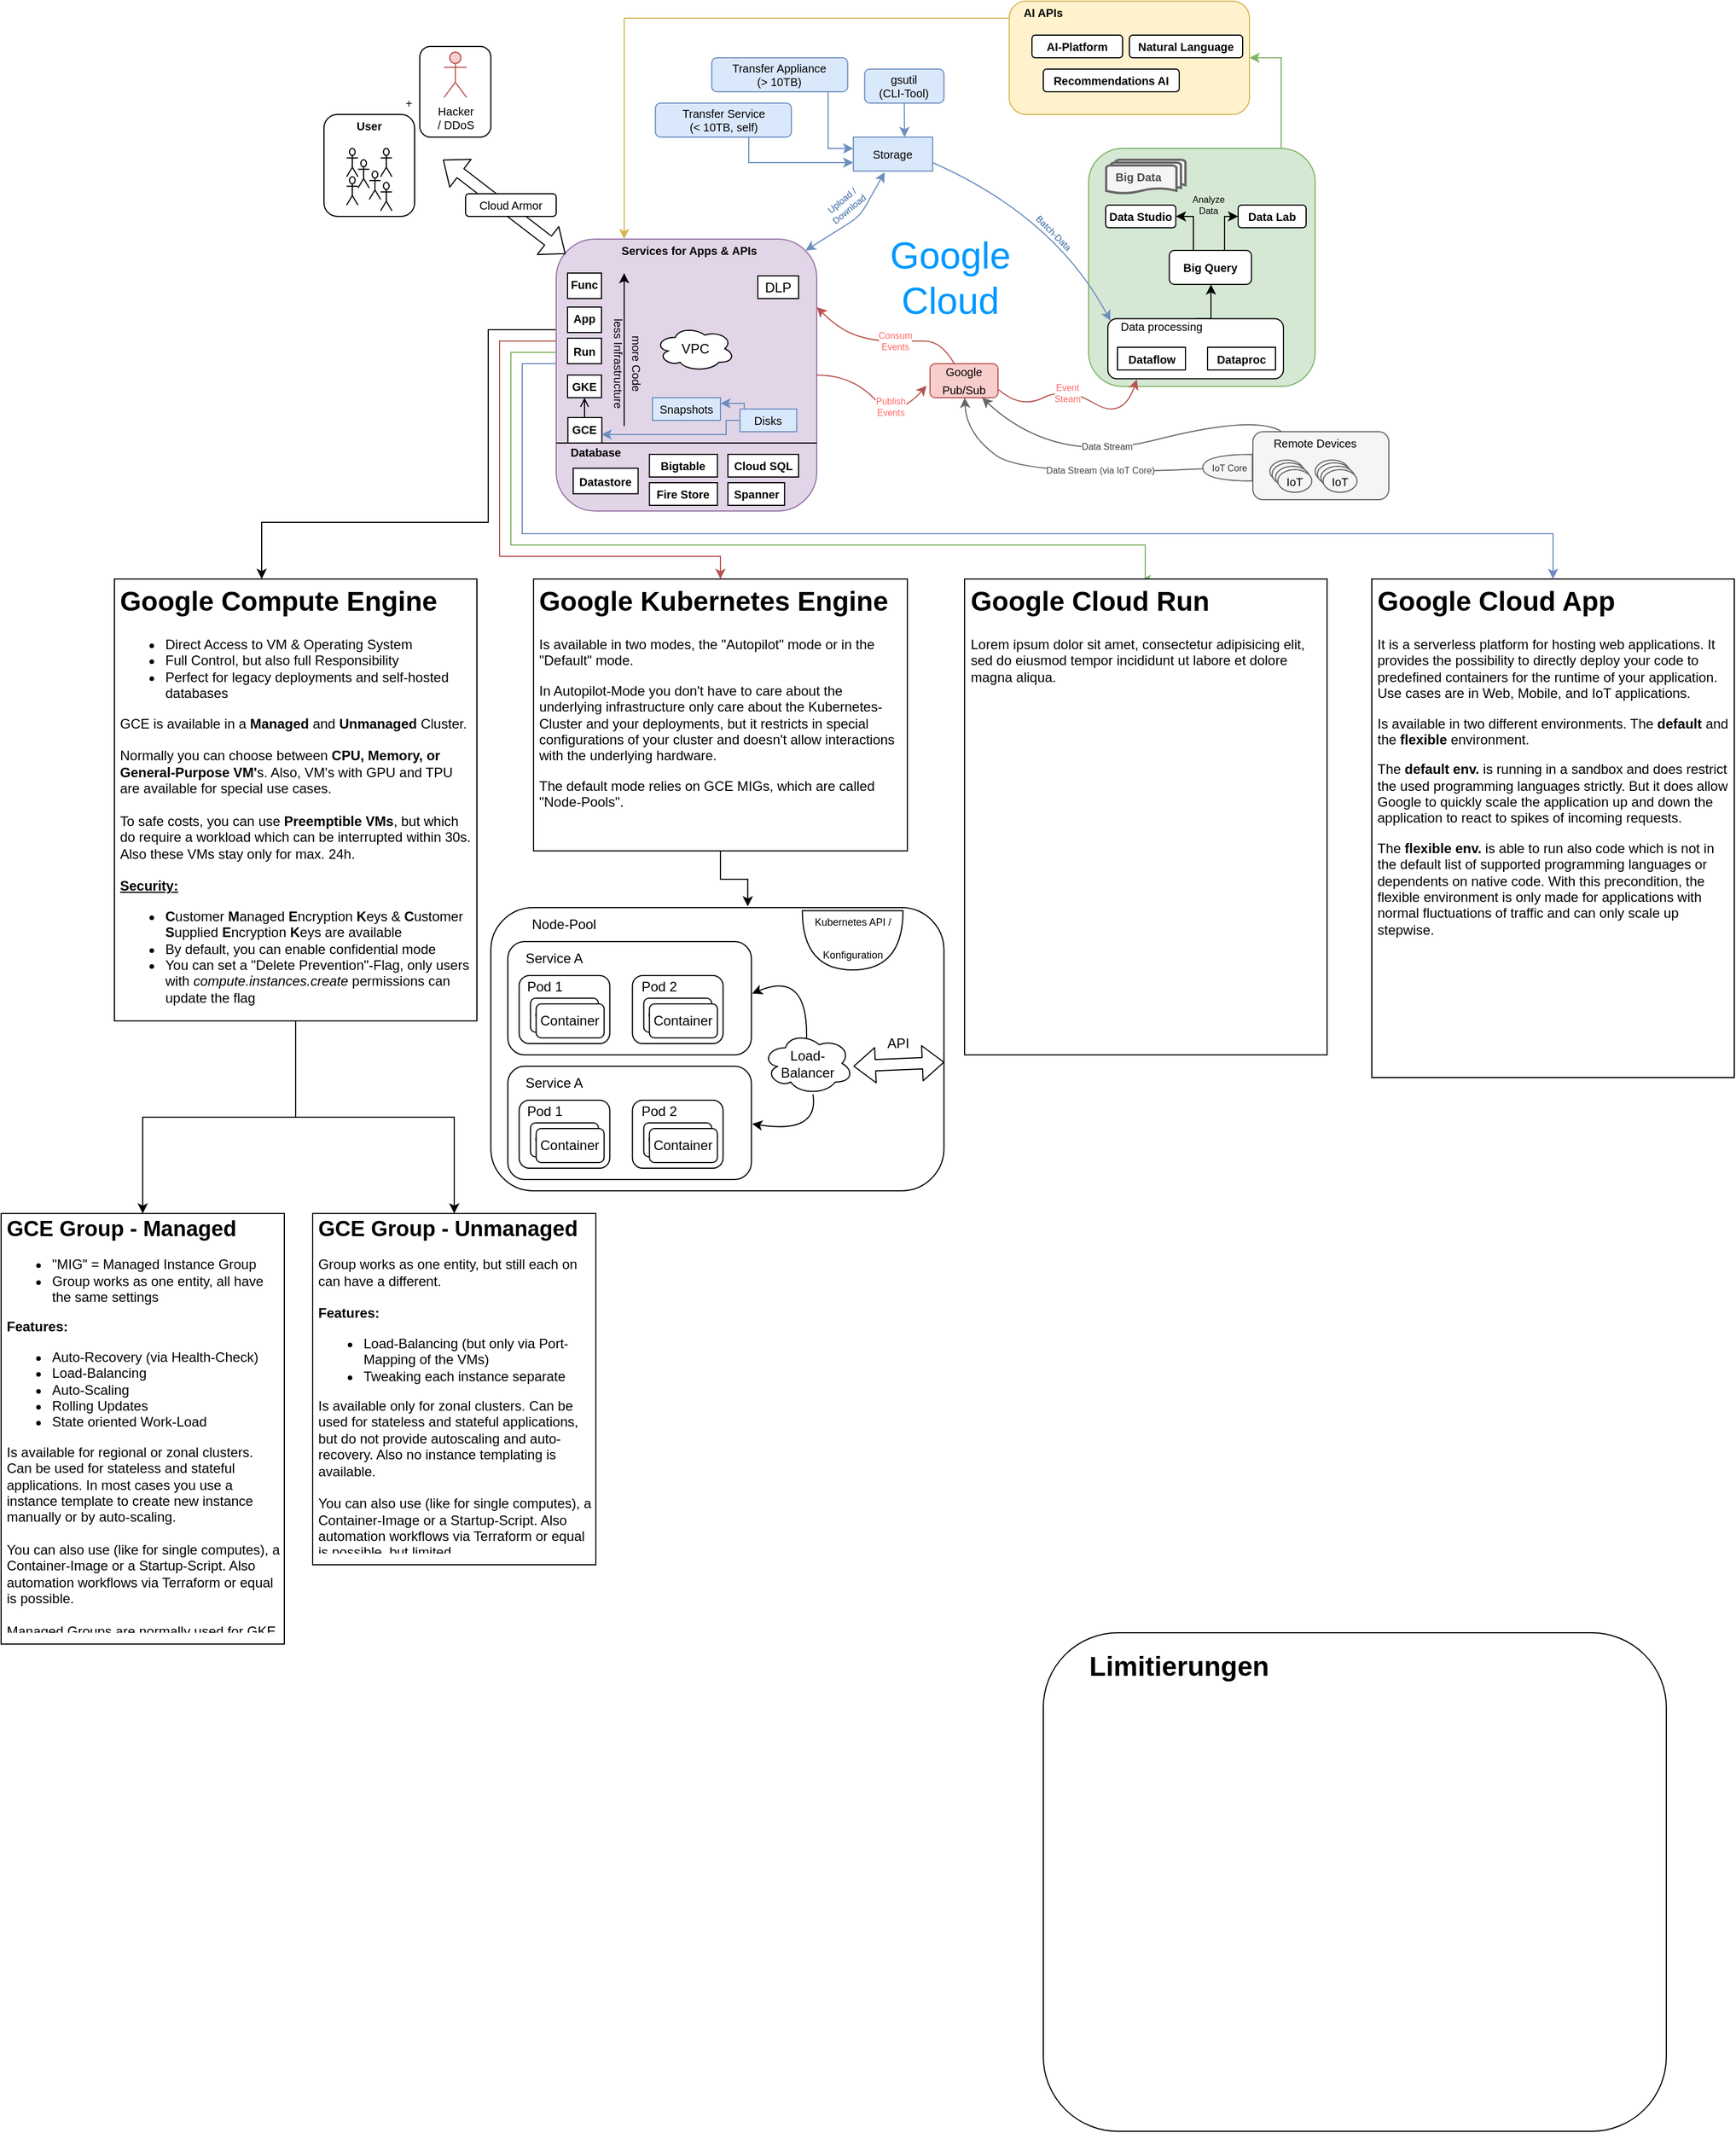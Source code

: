 <mxfile version="14.6.11" type="github">
  <diagram id="kgpKYQtTHZ0yAKxKKP6v" name="Page-1">
    <mxGraphModel dx="2829" dy="1794" grid="1" gridSize="10" guides="1" tooltips="1" connect="1" arrows="1" fold="1" page="1" pageScale="1" pageWidth="1390" pageHeight="980" math="0" shadow="0">
      <root>
        <mxCell id="0" />
        <mxCell id="1" parent="0" />
        <mxCell id="5EttTMxwSdxb7IPhr4SC-211" value="" style="rounded=1;whiteSpace=wrap;html=1;labelBackgroundColor=none;fontSize=10;fontColor=#000000;" parent="1" vertex="1">
          <mxGeometry x="-105" y="-90" width="80" height="90" as="geometry" />
        </mxCell>
        <mxCell id="5EttTMxwSdxb7IPhr4SC-204" value="" style="rounded=1;whiteSpace=wrap;html=1;labelBackgroundColor=none;fontSize=10;fontColor=#000000;" parent="1" vertex="1">
          <mxGeometry x="-20.4" y="-150" width="62.7" height="80" as="geometry" />
        </mxCell>
        <mxCell id="5EttTMxwSdxb7IPhr4SC-153" value="" style="rounded=1;whiteSpace=wrap;html=1;fontSize=10;fontColor=#333333;fillColor=#f5f5f5;strokeColor=#666666;" parent="1" vertex="1">
          <mxGeometry x="715" y="190" width="120" height="60" as="geometry" />
        </mxCell>
        <mxCell id="5EttTMxwSdxb7IPhr4SC-199" style="edgeStyle=elbowEdgeStyle;rounded=0;orthogonalLoop=1;jettySize=auto;html=1;exitX=0.5;exitY=0;exitDx=0;exitDy=0;entryX=1;entryY=0.5;entryDx=0;entryDy=0;fontSize=10;fontColor=#000000;endArrow=classic;endFill=1;strokeWidth=1;fillColor=#d5e8d4;strokeColor=#82b366;" parent="1" source="5EttTMxwSdxb7IPhr4SC-141" target="5EttTMxwSdxb7IPhr4SC-196" edge="1">
          <mxGeometry relative="1" as="geometry">
            <Array as="points">
              <mxPoint x="740" y="-100" />
            </Array>
          </mxGeometry>
        </mxCell>
        <mxCell id="5EttTMxwSdxb7IPhr4SC-141" value="" style="rounded=1;whiteSpace=wrap;html=1;fontSize=10;fillColor=#d5e8d4;strokeColor=#82b366;" parent="1" vertex="1">
          <mxGeometry x="570" y="-60" width="200" height="210" as="geometry" />
        </mxCell>
        <mxCell id="5EttTMxwSdxb7IPhr4SC-143" style="edgeStyle=elbowEdgeStyle;rounded=0;orthogonalLoop=1;jettySize=auto;html=1;exitX=0.5;exitY=0;exitDx=0;exitDy=0;fontSize=10;fontColor=#4D4D4D;endArrow=classic;endFill=1;strokeWidth=1;" parent="1" source="5EttTMxwSdxb7IPhr4SC-121" target="5EttTMxwSdxb7IPhr4SC-110" edge="1">
          <mxGeometry relative="1" as="geometry">
            <Array as="points">
              <mxPoint x="678" y="70" />
            </Array>
          </mxGeometry>
        </mxCell>
        <mxCell id="5EttTMxwSdxb7IPhr4SC-121" value="" style="rounded=1;whiteSpace=wrap;html=1;fontSize=10;" parent="1" vertex="1">
          <mxGeometry x="587" y="90.25" width="155" height="53" as="geometry" />
        </mxCell>
        <mxCell id="5EttTMxwSdxb7IPhr4SC-114" value="" style="strokeWidth=2;html=1;shape=mxgraph.flowchart.multi-document;whiteSpace=wrap;fontSize=10;fillColor=#f5f5f5;strokeColor=#666666;fontColor=#333333;" parent="1" vertex="1">
          <mxGeometry x="585.5" y="-50" width="70" height="30" as="geometry" />
        </mxCell>
        <mxCell id="5EttTMxwSdxb7IPhr4SC-41" style="edgeStyle=orthogonalEdgeStyle;rounded=0;orthogonalLoop=1;jettySize=auto;html=1;exitX=0.5;exitY=1;exitDx=0;exitDy=0;" parent="1" source="5EttTMxwSdxb7IPhr4SC-37" target="5EttTMxwSdxb7IPhr4SC-40" edge="1">
          <mxGeometry relative="1" as="geometry" />
        </mxCell>
        <mxCell id="5EttTMxwSdxb7IPhr4SC-42" style="edgeStyle=orthogonalEdgeStyle;rounded=0;orthogonalLoop=1;jettySize=auto;html=1;exitX=0.5;exitY=1;exitDx=0;exitDy=0;entryX=0.5;entryY=0;entryDx=0;entryDy=0;" parent="1" source="5EttTMxwSdxb7IPhr4SC-37" target="5EttTMxwSdxb7IPhr4SC-44" edge="1">
          <mxGeometry relative="1" as="geometry">
            <mxPoint x="250" y="840" as="targetPoint" />
          </mxGeometry>
        </mxCell>
        <mxCell id="5EttTMxwSdxb7IPhr4SC-37" value="" style="rounded=0;whiteSpace=wrap;html=1;" parent="1" vertex="1">
          <mxGeometry x="-290" y="320" width="320" height="390" as="geometry" />
        </mxCell>
        <mxCell id="5EttTMxwSdxb7IPhr4SC-4" value="&lt;p style=&quot;line-height: 120%&quot;&gt;&lt;font style=&quot;font-size: 10px&quot;&gt;Google Pub/Sub&lt;/font&gt;&lt;/p&gt;" style="rounded=1;whiteSpace=wrap;html=1;fillColor=#f8cecc;strokeColor=#b85450;" parent="1" vertex="1">
          <mxGeometry x="430" y="130" width="60" height="30" as="geometry" />
        </mxCell>
        <mxCell id="5EttTMxwSdxb7IPhr4SC-102" style="edgeStyle=orthogonalEdgeStyle;rounded=0;orthogonalLoop=1;jettySize=auto;html=1;exitX=0;exitY=0.5;exitDx=0;exitDy=0;fontSize=24;" parent="1" source="5EttTMxwSdxb7IPhr4SC-5" edge="1">
          <mxGeometry relative="1" as="geometry">
            <mxPoint x="-160" y="320" as="targetPoint" />
            <Array as="points">
              <mxPoint x="100" y="100" />
              <mxPoint x="40" y="100" />
              <mxPoint x="40" y="270" />
              <mxPoint x="-160" y="270" />
            </Array>
          </mxGeometry>
        </mxCell>
        <mxCell id="5EttTMxwSdxb7IPhr4SC-103" style="edgeStyle=orthogonalEdgeStyle;rounded=0;orthogonalLoop=1;jettySize=auto;html=1;exitX=0;exitY=0.5;exitDx=0;exitDy=0;fontSize=24;entryX=0.5;entryY=0;entryDx=0;entryDy=0;fillColor=#f8cecc;strokeColor=#b85450;" parent="1" source="5EttTMxwSdxb7IPhr4SC-5" target="5EttTMxwSdxb7IPhr4SC-47" edge="1">
          <mxGeometry relative="1" as="geometry">
            <Array as="points">
              <mxPoint x="100" y="110" />
              <mxPoint x="50" y="110" />
              <mxPoint x="50" y="300" />
              <mxPoint x="245" y="300" />
            </Array>
          </mxGeometry>
        </mxCell>
        <mxCell id="5EttTMxwSdxb7IPhr4SC-104" style="edgeStyle=orthogonalEdgeStyle;rounded=0;orthogonalLoop=1;jettySize=auto;html=1;exitX=0;exitY=0.5;exitDx=0;exitDy=0;entryX=0.486;entryY=0.007;entryDx=0;entryDy=0;fontSize=24;fillColor=#d5e8d4;strokeColor=#82b366;entryPerimeter=0;" parent="1" source="5EttTMxwSdxb7IPhr4SC-5" target="5EttTMxwSdxb7IPhr4SC-100" edge="1">
          <mxGeometry relative="1" as="geometry">
            <Array as="points">
              <mxPoint x="100" y="120" />
              <mxPoint x="60" y="120" />
              <mxPoint x="60" y="290" />
              <mxPoint x="620" y="290" />
              <mxPoint x="620" y="321" />
            </Array>
          </mxGeometry>
        </mxCell>
        <mxCell id="5EttTMxwSdxb7IPhr4SC-105" style="edgeStyle=orthogonalEdgeStyle;rounded=0;orthogonalLoop=1;jettySize=auto;html=1;exitX=0;exitY=0.5;exitDx=0;exitDy=0;fontSize=24;fillColor=#dae8fc;strokeColor=#6c8ebf;" parent="1" source="5EttTMxwSdxb7IPhr4SC-5" target="5EttTMxwSdxb7IPhr4SC-84" edge="1">
          <mxGeometry relative="1" as="geometry">
            <Array as="points">
              <mxPoint x="100" y="130" />
              <mxPoint x="70" y="130" />
              <mxPoint x="70" y="280" />
              <mxPoint x="980" y="280" />
            </Array>
          </mxGeometry>
        </mxCell>
        <mxCell id="5EttTMxwSdxb7IPhr4SC-5" value="" style="rounded=1;whiteSpace=wrap;html=1;fillColor=#e1d5e7;strokeColor=#9673a6;" parent="1" vertex="1">
          <mxGeometry x="100" y="20" width="230" height="240" as="geometry" />
        </mxCell>
        <mxCell id="5EttTMxwSdxb7IPhr4SC-6" value="&lt;font style=&quot;font-size: 10px&quot;&gt;Services for Apps &amp;amp;&amp;nbsp;APIs&lt;br&gt;&lt;/font&gt;" style="text;html=1;strokeColor=none;fillColor=none;align=center;verticalAlign=middle;whiteSpace=wrap;rounded=0;fontStyle=1" parent="1" vertex="1">
          <mxGeometry x="155" y="20" width="125" height="20" as="geometry" />
        </mxCell>
        <mxCell id="5EttTMxwSdxb7IPhr4SC-8" value="" style="curved=1;endArrow=classic;html=1;entryX=-0.051;entryY=0.644;entryDx=0;entryDy=0;entryPerimeter=0;fillColor=#f8cecc;strokeColor=#b85450;" parent="1" source="5EttTMxwSdxb7IPhr4SC-5" target="5EttTMxwSdxb7IPhr4SC-4" edge="1">
          <mxGeometry width="50" height="50" relative="1" as="geometry">
            <mxPoint x="340" y="170" as="sourcePoint" />
            <mxPoint x="450" y="180" as="targetPoint" />
            <Array as="points">
              <mxPoint x="360" y="140" />
              <mxPoint x="400" y="180" />
            </Array>
          </mxGeometry>
        </mxCell>
        <mxCell id="5EttTMxwSdxb7IPhr4SC-176" value="Publish&lt;br&gt;Events" style="edgeLabel;html=1;align=center;verticalAlign=middle;resizable=0;points=[];fontSize=8;fontColor=#FF6666;" parent="5EttTMxwSdxb7IPhr4SC-8" vertex="1" connectable="0">
          <mxGeometry x="0.164" y="5" relative="1" as="geometry">
            <mxPoint as="offset" />
          </mxGeometry>
        </mxCell>
        <mxCell id="5EttTMxwSdxb7IPhr4SC-15" value="" style="endArrow=none;html=1;exitX=0;exitY=0.75;exitDx=0;exitDy=0;entryX=1;entryY=0.75;entryDx=0;entryDy=0;" parent="1" source="5EttTMxwSdxb7IPhr4SC-5" target="5EttTMxwSdxb7IPhr4SC-5" edge="1">
          <mxGeometry width="50" height="50" relative="1" as="geometry">
            <mxPoint x="480" y="290" as="sourcePoint" />
            <mxPoint x="530" y="240" as="targetPoint" />
          </mxGeometry>
        </mxCell>
        <mxCell id="5EttTMxwSdxb7IPhr4SC-16" value="" style="rounded=0;whiteSpace=wrap;html=1;" parent="1" vertex="1">
          <mxGeometry x="110.3" y="177.5" width="30" height="22.5" as="geometry" />
        </mxCell>
        <mxCell id="5EttTMxwSdxb7IPhr4SC-126" style="edgeStyle=elbowEdgeStyle;rounded=0;orthogonalLoop=1;jettySize=auto;html=1;exitX=0.5;exitY=0;exitDx=0;exitDy=0;entryX=0.5;entryY=1;entryDx=0;entryDy=0;fontSize=10;arcSize=10;elbow=horizontal;endArrow=open;endFill=0;" parent="1" source="5EttTMxwSdxb7IPhr4SC-13" target="5EttTMxwSdxb7IPhr4SC-11" edge="1">
          <mxGeometry relative="1" as="geometry" />
        </mxCell>
        <mxCell id="5EttTMxwSdxb7IPhr4SC-13" value="&lt;font style=&quot;font-size: 10px&quot;&gt;&lt;b&gt;GCE&lt;br&gt;&lt;/b&gt;&lt;/font&gt;" style="text;html=1;strokeColor=none;fillColor=none;align=center;verticalAlign=middle;whiteSpace=wrap;rounded=0;" parent="1" vertex="1">
          <mxGeometry x="110" y="177.5" width="30" height="20" as="geometry" />
        </mxCell>
        <mxCell id="5EttTMxwSdxb7IPhr4SC-19" value="&lt;font style=&quot;line-height: 80%; font-size: 10px;&quot;&gt;Database&lt;/font&gt;" style="text;html=1;strokeColor=none;fillColor=none;align=center;verticalAlign=middle;whiteSpace=wrap;rounded=0;spacing=0;fontSize=10;fontStyle=1" parent="1" vertex="1">
          <mxGeometry x="115" y="203" width="40" height="10" as="geometry" />
        </mxCell>
        <mxCell id="5EttTMxwSdxb7IPhr4SC-20" value="" style="rounded=0;whiteSpace=wrap;html=1;" parent="1" vertex="1">
          <mxGeometry x="110" y="140" width="30" height="20" as="geometry" />
        </mxCell>
        <mxCell id="5EttTMxwSdxb7IPhr4SC-11" value="&lt;font style=&quot;font-size: 10px&quot;&gt;&lt;b&gt;GKE&lt;br&gt;&lt;/b&gt;&lt;/font&gt;" style="text;html=1;strokeColor=none;fillColor=none;align=center;verticalAlign=middle;whiteSpace=wrap;rounded=0;" parent="1" vertex="1">
          <mxGeometry x="110" y="140" width="30" height="20" as="geometry" />
        </mxCell>
        <mxCell id="5EttTMxwSdxb7IPhr4SC-21" value="" style="rounded=0;whiteSpace=wrap;html=1;" parent="1" vertex="1">
          <mxGeometry x="110" y="107.5" width="30" height="22.5" as="geometry" />
        </mxCell>
        <mxCell id="5EttTMxwSdxb7IPhr4SC-22" value="&lt;font style=&quot;font-size: 10px&quot;&gt;&lt;b&gt;Run&lt;br&gt;&lt;/b&gt;&lt;/font&gt;" style="text;html=1;strokeColor=none;fillColor=none;align=center;verticalAlign=middle;whiteSpace=wrap;rounded=0;" parent="1" vertex="1">
          <mxGeometry x="110" y="108.75" width="30" height="20" as="geometry" />
        </mxCell>
        <mxCell id="5EttTMxwSdxb7IPhr4SC-23" value="" style="rounded=0;whiteSpace=wrap;html=1;" parent="1" vertex="1">
          <mxGeometry x="110" y="80" width="30" height="22.5" as="geometry" />
        </mxCell>
        <mxCell id="5EttTMxwSdxb7IPhr4SC-25" value="" style="rounded=0;whiteSpace=wrap;html=1;" parent="1" vertex="1">
          <mxGeometry x="110" y="50" width="30" height="22.5" as="geometry" />
        </mxCell>
        <mxCell id="5EttTMxwSdxb7IPhr4SC-26" value="&lt;font style=&quot;font-size: 10px&quot;&gt;&lt;b&gt;Func&lt;br&gt;&lt;/b&gt;&lt;/font&gt;" style="text;html=1;strokeColor=none;fillColor=none;align=center;verticalAlign=middle;whiteSpace=wrap;rounded=0;" parent="1" vertex="1">
          <mxGeometry x="110" y="50" width="30" height="20" as="geometry" />
        </mxCell>
        <mxCell id="5EttTMxwSdxb7IPhr4SC-29" value="" style="endArrow=classic;html=1;exitX=1;exitY=0.25;exitDx=0;exitDy=0;" parent="1" source="5EttTMxwSdxb7IPhr4SC-30" edge="1">
          <mxGeometry width="50" height="50" relative="1" as="geometry">
            <mxPoint x="161" y="192.5" as="sourcePoint" />
            <mxPoint x="160" y="50" as="targetPoint" />
          </mxGeometry>
        </mxCell>
        <mxCell id="5EttTMxwSdxb7IPhr4SC-30" value="&lt;font style=&quot;font-size: 10px&quot;&gt;less Infrastructure&lt;/font&gt;" style="text;html=1;strokeColor=none;fillColor=none;align=center;verticalAlign=middle;whiteSpace=wrap;rounded=0;rotation=90;" parent="1" vertex="1">
          <mxGeometry x="100" y="120" width="110" height="20" as="geometry" />
        </mxCell>
        <mxCell id="5EttTMxwSdxb7IPhr4SC-24" value="&lt;font style=&quot;font-size: 10px&quot;&gt;&lt;b&gt;App&lt;br&gt;&lt;/b&gt;&lt;/font&gt;" style="text;html=1;strokeColor=none;fillColor=none;align=center;verticalAlign=middle;whiteSpace=wrap;rounded=0;" parent="1" vertex="1">
          <mxGeometry x="110" y="80" width="30" height="20" as="geometry" />
        </mxCell>
        <mxCell id="5EttTMxwSdxb7IPhr4SC-33" value="&lt;h1&gt;Google Compute Engine&lt;/h1&gt;&lt;p&gt;&lt;/p&gt;&lt;ul&gt;&lt;li&gt;Direct Access to VM &amp;amp; Operating System&lt;/li&gt;&lt;li&gt;Full Control, but also full Responsibility&lt;/li&gt;&lt;li&gt;Perfect for legacy deployments and self-hosted databases&lt;/li&gt;&lt;/ul&gt;GCE is available in a &lt;b&gt;Managed&lt;/b&gt; and &lt;b&gt;Unmanaged&lt;/b&gt; Cluster.&lt;br&gt;&lt;br&gt;Normally you can choose between &lt;b&gt;CPU, Memory, or General-Purpose VM&#39;&lt;/b&gt;s. Also, VM&#39;s with GPU and TPU are available for special&amp;nbsp;use cases.&lt;br&gt;&lt;br&gt;To safe costs, you can use &lt;b&gt;Preemptible VMs&lt;/b&gt;, but which do require a workload which can be interrupted within 30s. Also these VMs stay only for max. 24h.&lt;br&gt;&lt;br&gt;&lt;b&gt;&lt;u&gt;Security:&lt;/u&gt;&lt;/b&gt;&lt;br&gt;&lt;ul&gt;&lt;li&gt;&lt;b&gt;C&lt;/b&gt;ustomer &lt;b&gt;M&lt;/b&gt;anaged &lt;b&gt;E&lt;/b&gt;ncryption &lt;b&gt;K&lt;/b&gt;eys &amp;amp; &lt;b&gt;C&lt;/b&gt;ustomer &lt;b&gt;S&lt;/b&gt;upplied&amp;nbsp;&lt;b&gt;E&lt;/b&gt;ncryption &lt;b&gt;K&lt;/b&gt;eys are available&lt;/li&gt;&lt;li&gt;By default, you can enable confidential mode&lt;/li&gt;&lt;li&gt;You can set a &quot;Delete Prevention&quot;-Flag, only users with &lt;i&gt;compute.instances.create&lt;/i&gt; permissions can update the flag&lt;/li&gt;&lt;/ul&gt;&lt;p&gt;&lt;/p&gt;" style="text;html=1;strokeColor=none;fillColor=none;spacing=5;spacingTop=-20;whiteSpace=wrap;overflow=hidden;rounded=0;" parent="1" vertex="1">
          <mxGeometry x="-290" y="320" width="320" height="390" as="geometry" />
        </mxCell>
        <mxCell id="5EttTMxwSdxb7IPhr4SC-39" value="" style="rounded=0;whiteSpace=wrap;html=1;" parent="1" vertex="1">
          <mxGeometry x="-390" y="880" width="250" height="380" as="geometry" />
        </mxCell>
        <mxCell id="5EttTMxwSdxb7IPhr4SC-40" value="&lt;h1 style=&quot;font-size: 19px&quot;&gt;&lt;font style=&quot;font-size: 19px&quot;&gt;GCE Group - Managed&lt;/font&gt;&lt;/h1&gt;&lt;div&gt;&lt;ul&gt;&lt;li&gt;&quot;MIG&quot; = Managed Instance Group&lt;/li&gt;&lt;li&gt;Group works as one entity, all have the same settings&lt;/li&gt;&lt;/ul&gt;&lt;div&gt;&lt;b&gt;Features:&lt;/b&gt;&lt;/div&gt;&lt;/div&gt;&lt;div&gt;&lt;ul&gt;&lt;li&gt;Auto-Recovery (via Health-Check)&lt;/li&gt;&lt;li&gt;Load-Balancing&lt;/li&gt;&lt;li&gt;Auto-Scaling&lt;/li&gt;&lt;li&gt;Rolling Updates&lt;/li&gt;&lt;li&gt;State oriented Work-Load&lt;/li&gt;&lt;/ul&gt;&lt;div&gt;Is available for regional or zonal clusters. Can be used for stateless and stateful applications. In most cases you use a instance template to create new instance manually or by auto-scaling.&lt;/div&gt;&lt;/div&gt;&lt;div&gt;&lt;br&gt;&lt;/div&gt;&lt;div&gt;You can also use (like for single computes), a Container-Image or a Startup-Script. Also automation workflows via Terraform or equal is possible.&lt;/div&gt;&lt;div&gt;&lt;br&gt;&lt;/div&gt;&lt;div&gt;Managed Groups are normally used for GKE.&lt;/div&gt;" style="text;html=1;strokeColor=none;fillColor=none;spacing=5;spacingTop=-20;whiteSpace=wrap;overflow=hidden;rounded=0;" parent="1" vertex="1">
          <mxGeometry x="-390" y="880" width="250" height="370" as="geometry" />
        </mxCell>
        <mxCell id="5EttTMxwSdxb7IPhr4SC-43" value="" style="rounded=0;whiteSpace=wrap;html=1;" parent="1" vertex="1">
          <mxGeometry x="-115" y="880" width="250" height="310" as="geometry" />
        </mxCell>
        <mxCell id="5EttTMxwSdxb7IPhr4SC-44" value="&lt;h1 style=&quot;font-size: 19px&quot;&gt;&lt;font style=&quot;font-size: 19px&quot;&gt;GCE Group - Unmanaged&lt;/font&gt;&lt;/h1&gt;&lt;div&gt;&lt;div&gt;Group works as one entity, but still each on can have a different.&lt;br&gt;&lt;/div&gt;&lt;div&gt;&lt;br&gt;&lt;/div&gt;&lt;div&gt;&lt;b&gt;Features:&lt;/b&gt;&lt;/div&gt;&lt;/div&gt;&lt;div&gt;&lt;ul&gt;&lt;li&gt;Load-Balancing (but only via Port-Mapping of the VMs)&lt;br&gt;&lt;/li&gt;&lt;li&gt;Tweaking each instance separate&lt;/li&gt;&lt;/ul&gt;&lt;div&gt;Is available only for zonal clusters. Can be used for stateless and stateful applications, but do not provide autoscaling and auto-recovery. Also no instance templating is available.&lt;/div&gt;&lt;/div&gt;&lt;div&gt;&lt;br&gt;&lt;/div&gt;&lt;div&gt;You can also use (like for single computes), a Container-Image or a Startup-Script. Also automation workflows via Terraform or equal is possible, but limited.&lt;/div&gt;" style="text;html=1;strokeColor=none;fillColor=none;spacing=5;spacingTop=-20;whiteSpace=wrap;overflow=hidden;rounded=0;" parent="1" vertex="1">
          <mxGeometry x="-115" y="880" width="250" height="300" as="geometry" />
        </mxCell>
        <mxCell id="HkbM3BWrgPiWBRJZKnyU-2" style="edgeStyle=orthogonalEdgeStyle;rounded=0;orthogonalLoop=1;jettySize=auto;html=1;exitX=0.5;exitY=1;exitDx=0;exitDy=0;entryX=0.567;entryY=-0.004;entryDx=0;entryDy=0;entryPerimeter=0;" edge="1" parent="1" source="5EttTMxwSdxb7IPhr4SC-47" target="5EttTMxwSdxb7IPhr4SC-73">
          <mxGeometry relative="1" as="geometry" />
        </mxCell>
        <mxCell id="5EttTMxwSdxb7IPhr4SC-47" value="" style="rounded=0;whiteSpace=wrap;html=1;" parent="1" vertex="1">
          <mxGeometry x="80" y="320" width="330" height="240" as="geometry" />
        </mxCell>
        <mxCell id="5EttTMxwSdxb7IPhr4SC-48" value="&lt;h1&gt;Google Kubernetes Engine&lt;/h1&gt;&lt;p&gt;Is available in two modes, the &quot;Autopilot&quot; mode or in the &quot;Default&quot; mode.&lt;/p&gt;&lt;p&gt;In Autopilot-Mode you don&#39;t have to care about the underlying infrastructure only care about the Kubernetes-Cluster and your deployments, but it restricts in special configurations of your cluster and doesn&#39;t allow interactions with the underlying hardware.&lt;/p&gt;&lt;p&gt;The default mode relies on GCE MIGs, which are called &quot;Node-Pools&quot;.&lt;/p&gt;" style="text;html=1;strokeColor=none;fillColor=none;spacing=5;spacingTop=-20;whiteSpace=wrap;overflow=hidden;rounded=0;" parent="1" vertex="1">
          <mxGeometry x="80" y="320" width="330" height="210" as="geometry" />
        </mxCell>
        <mxCell id="5EttTMxwSdxb7IPhr4SC-73" value="" style="rounded=1;whiteSpace=wrap;html=1;" parent="1" vertex="1">
          <mxGeometry x="42.3" y="610" width="400" height="250" as="geometry" />
        </mxCell>
        <mxCell id="5EttTMxwSdxb7IPhr4SC-61" value="" style="rounded=1;whiteSpace=wrap;html=1;" parent="1" vertex="1">
          <mxGeometry x="57.3" y="750" width="215" height="100" as="geometry" />
        </mxCell>
        <mxCell id="5EttTMxwSdxb7IPhr4SC-51" value="" style="rounded=1;whiteSpace=wrap;html=1;" parent="1" vertex="1">
          <mxGeometry x="67.3" y="780" width="80" height="60" as="geometry" />
        </mxCell>
        <mxCell id="5EttTMxwSdxb7IPhr4SC-53" value="Pod 1" style="text;html=1;strokeColor=none;fillColor=none;align=center;verticalAlign=middle;whiteSpace=wrap;rounded=0;" parent="1" vertex="1">
          <mxGeometry x="70.3" y="780" width="40" height="20" as="geometry" />
        </mxCell>
        <mxCell id="5EttTMxwSdxb7IPhr4SC-54" value="Container" style="rounded=1;whiteSpace=wrap;html=1;" parent="1" vertex="1">
          <mxGeometry x="77.3" y="800" width="60" height="30" as="geometry" />
        </mxCell>
        <mxCell id="5EttTMxwSdxb7IPhr4SC-55" value="Container" style="rounded=1;whiteSpace=wrap;html=1;" parent="1" vertex="1">
          <mxGeometry x="82.3" y="805" width="60" height="30" as="geometry" />
        </mxCell>
        <mxCell id="5EttTMxwSdxb7IPhr4SC-57" value="" style="rounded=1;whiteSpace=wrap;html=1;" parent="1" vertex="1">
          <mxGeometry x="167.3" y="780" width="80" height="60" as="geometry" />
        </mxCell>
        <mxCell id="5EttTMxwSdxb7IPhr4SC-58" value="Container" style="rounded=1;whiteSpace=wrap;html=1;" parent="1" vertex="1">
          <mxGeometry x="177.3" y="800" width="60" height="30" as="geometry" />
        </mxCell>
        <mxCell id="5EttTMxwSdxb7IPhr4SC-59" value="Container" style="rounded=1;whiteSpace=wrap;html=1;" parent="1" vertex="1">
          <mxGeometry x="182.3" y="805" width="60" height="30" as="geometry" />
        </mxCell>
        <mxCell id="5EttTMxwSdxb7IPhr4SC-60" value="Pod&amp;nbsp;2" style="text;html=1;strokeColor=none;fillColor=none;align=center;verticalAlign=middle;whiteSpace=wrap;rounded=0;" parent="1" vertex="1">
          <mxGeometry x="171.3" y="780" width="40" height="20" as="geometry" />
        </mxCell>
        <mxCell id="5EttTMxwSdxb7IPhr4SC-62" value="Service A&amp;nbsp;" style="text;html=1;strokeColor=none;fillColor=none;align=center;verticalAlign=middle;whiteSpace=wrap;rounded=0;" parent="1" vertex="1">
          <mxGeometry x="70.3" y="755" width="60" height="20" as="geometry" />
        </mxCell>
        <mxCell id="5EttTMxwSdxb7IPhr4SC-63" value="" style="rounded=1;whiteSpace=wrap;html=1;" parent="1" vertex="1">
          <mxGeometry x="57.3" y="640" width="215" height="100" as="geometry" />
        </mxCell>
        <mxCell id="5EttTMxwSdxb7IPhr4SC-64" value="" style="rounded=1;whiteSpace=wrap;html=1;" parent="1" vertex="1">
          <mxGeometry x="67.3" y="670" width="80" height="60" as="geometry" />
        </mxCell>
        <mxCell id="5EttTMxwSdxb7IPhr4SC-65" value="Pod 1" style="text;html=1;strokeColor=none;fillColor=none;align=center;verticalAlign=middle;whiteSpace=wrap;rounded=0;" parent="1" vertex="1">
          <mxGeometry x="70.3" y="670" width="40" height="20" as="geometry" />
        </mxCell>
        <mxCell id="5EttTMxwSdxb7IPhr4SC-66" value="Container" style="rounded=1;whiteSpace=wrap;html=1;" parent="1" vertex="1">
          <mxGeometry x="77.3" y="690" width="60" height="30" as="geometry" />
        </mxCell>
        <mxCell id="5EttTMxwSdxb7IPhr4SC-67" value="Container" style="rounded=1;whiteSpace=wrap;html=1;" parent="1" vertex="1">
          <mxGeometry x="82.3" y="695" width="60" height="30" as="geometry" />
        </mxCell>
        <mxCell id="5EttTMxwSdxb7IPhr4SC-68" value="" style="rounded=1;whiteSpace=wrap;html=1;" parent="1" vertex="1">
          <mxGeometry x="167.3" y="670" width="80" height="60" as="geometry" />
        </mxCell>
        <mxCell id="5EttTMxwSdxb7IPhr4SC-69" value="Container" style="rounded=1;whiteSpace=wrap;html=1;" parent="1" vertex="1">
          <mxGeometry x="177.3" y="690" width="60" height="30" as="geometry" />
        </mxCell>
        <mxCell id="5EttTMxwSdxb7IPhr4SC-70" value="Container" style="rounded=1;whiteSpace=wrap;html=1;" parent="1" vertex="1">
          <mxGeometry x="182.3" y="695" width="60" height="30" as="geometry" />
        </mxCell>
        <mxCell id="5EttTMxwSdxb7IPhr4SC-71" value="Pod&amp;nbsp;2" style="text;html=1;strokeColor=none;fillColor=none;align=center;verticalAlign=middle;whiteSpace=wrap;rounded=0;" parent="1" vertex="1">
          <mxGeometry x="171.3" y="670" width="40" height="20" as="geometry" />
        </mxCell>
        <mxCell id="5EttTMxwSdxb7IPhr4SC-72" value="Service A&amp;nbsp;" style="text;html=1;strokeColor=none;fillColor=none;align=center;verticalAlign=middle;whiteSpace=wrap;rounded=0;" parent="1" vertex="1">
          <mxGeometry x="70.3" y="645" width="60" height="20" as="geometry" />
        </mxCell>
        <mxCell id="5EttTMxwSdxb7IPhr4SC-50" value="Node-Pool" style="text;html=1;strokeColor=none;fillColor=none;align=center;verticalAlign=middle;whiteSpace=wrap;rounded=0;" parent="1" vertex="1">
          <mxGeometry x="67.3" y="615" width="80" height="20" as="geometry" />
        </mxCell>
        <mxCell id="5EttTMxwSdxb7IPhr4SC-76" value="Load-Balancer" style="ellipse;shape=cloud;whiteSpace=wrap;html=1;" parent="1" vertex="1">
          <mxGeometry x="282.3" y="720" width="80" height="55" as="geometry" />
        </mxCell>
        <mxCell id="5EttTMxwSdxb7IPhr4SC-77" value="" style="curved=1;endArrow=classic;html=1;exitX=0.484;exitY=0.096;exitDx=0;exitDy=0;exitPerimeter=0;entryX=1.003;entryY=0.459;entryDx=0;entryDy=0;entryPerimeter=0;" parent="1" source="5EttTMxwSdxb7IPhr4SC-76" target="5EttTMxwSdxb7IPhr4SC-63" edge="1">
          <mxGeometry width="50" height="50" relative="1" as="geometry">
            <mxPoint x="322.3" y="715" as="sourcePoint" />
            <mxPoint x="372.3" y="665" as="targetPoint" />
            <Array as="points">
              <mxPoint x="322.3" y="665" />
            </Array>
          </mxGeometry>
        </mxCell>
        <mxCell id="5EttTMxwSdxb7IPhr4SC-79" value="" style="curved=1;endArrow=classic;html=1;entryX=1.003;entryY=0.459;entryDx=0;entryDy=0;entryPerimeter=0;" parent="1" source="5EttTMxwSdxb7IPhr4SC-76" edge="1">
          <mxGeometry width="50" height="50" relative="1" as="geometry">
            <mxPoint x="321.02" y="840.28" as="sourcePoint" />
            <mxPoint x="272.945" y="800.9" as="targetPoint" />
            <Array as="points">
              <mxPoint x="332.3" y="810" />
            </Array>
          </mxGeometry>
        </mxCell>
        <mxCell id="5EttTMxwSdxb7IPhr4SC-80" value="" style="shape=flexArrow;endArrow=classic;startArrow=classic;html=1;entryX=1.001;entryY=0.546;entryDx=0;entryDy=0;entryPerimeter=0;" parent="1" target="5EttTMxwSdxb7IPhr4SC-73" edge="1">
          <mxGeometry width="100" height="100" relative="1" as="geometry">
            <mxPoint x="362.3" y="750" as="sourcePoint" />
            <mxPoint x="462.3" y="650" as="targetPoint" />
          </mxGeometry>
        </mxCell>
        <mxCell id="5EttTMxwSdxb7IPhr4SC-81" value="API" style="text;html=1;strokeColor=none;fillColor=none;align=center;verticalAlign=middle;whiteSpace=wrap;rounded=0;" parent="1" vertex="1">
          <mxGeometry x="382.3" y="720" width="40" height="20" as="geometry" />
        </mxCell>
        <mxCell id="5EttTMxwSdxb7IPhr4SC-82" value="" style="rounded=0;whiteSpace=wrap;html=1;" parent="1" vertex="1">
          <mxGeometry x="460.5" y="320" width="320" height="420" as="geometry" />
        </mxCell>
        <mxCell id="5EttTMxwSdxb7IPhr4SC-85" value="VPC" style="ellipse;shape=cloud;whiteSpace=wrap;html=1;" parent="1" vertex="1">
          <mxGeometry x="187.6" y="96.75" width="70" height="40" as="geometry" />
        </mxCell>
        <mxCell id="5EttTMxwSdxb7IPhr4SC-87" value="Datastore" style="rounded=0;whiteSpace=wrap;html=1;fontSize=10;fontStyle=1" parent="1" vertex="1">
          <mxGeometry x="115.0" y="222.25" width="57.3" height="22.5" as="geometry" />
        </mxCell>
        <mxCell id="5EttTMxwSdxb7IPhr4SC-88" value="Bigtable" style="rounded=0;whiteSpace=wrap;html=1;fontSize=10;fontStyle=1" parent="1" vertex="1">
          <mxGeometry x="182.3" y="210" width="60" height="20" as="geometry" />
        </mxCell>
        <mxCell id="5EttTMxwSdxb7IPhr4SC-89" value="" style="rounded=1;whiteSpace=wrap;html=1;fontSize=10;" parent="1" vertex="1">
          <mxGeometry x="530" y="1250" width="550" height="440" as="geometry" />
        </mxCell>
        <mxCell id="5EttTMxwSdxb7IPhr4SC-90" value="Limitierungen" style="text;html=1;strokeColor=none;fillColor=none;align=center;verticalAlign=middle;whiteSpace=wrap;rounded=0;fontSize=24;fontStyle=1" parent="1" vertex="1">
          <mxGeometry x="630" y="1270" width="40" height="20" as="geometry" />
        </mxCell>
        <mxCell id="5EttTMxwSdxb7IPhr4SC-94" value="" style="shape=or;whiteSpace=wrap;html=1;fontSize=24;rotation=90;" parent="1" vertex="1">
          <mxGeometry x="335.57" y="594.42" width="52.3" height="88.85" as="geometry" />
        </mxCell>
        <mxCell id="5EttTMxwSdxb7IPhr4SC-95" value="&lt;font style=&quot;font-size: 9px ; line-height: 20%&quot;&gt;Kubernetes API / Konfiguration&lt;/font&gt;" style="text;html=1;strokeColor=none;fillColor=none;align=center;verticalAlign=middle;whiteSpace=wrap;rounded=0;fontSize=24;" parent="1" vertex="1">
          <mxGeometry x="314.0" y="610" width="96" height="43" as="geometry" />
        </mxCell>
        <mxCell id="5EttTMxwSdxb7IPhr4SC-99" value="" style="rounded=0;whiteSpace=wrap;html=1;" parent="1" vertex="1">
          <mxGeometry x="820" y="320" width="320" height="440" as="geometry" />
        </mxCell>
        <mxCell id="5EttTMxwSdxb7IPhr4SC-100" value="&lt;h1&gt;Google Cloud Run&lt;/h1&gt;&lt;p&gt;Lorem ipsum dolor sit amet, consectetur adipisicing elit, sed do eiusmod tempor incididunt ut labore et dolore magna aliqua.&lt;/p&gt;" style="text;html=1;strokeColor=none;fillColor=none;spacing=5;spacingTop=-20;whiteSpace=wrap;overflow=hidden;rounded=0;" parent="1" vertex="1">
          <mxGeometry x="460.5" y="320" width="320" height="120" as="geometry" />
        </mxCell>
        <mxCell id="5EttTMxwSdxb7IPhr4SC-108" value="&lt;font style=&quot;font-size: 10px&quot;&gt;more Code&lt;/font&gt;" style="text;html=1;strokeColor=none;fillColor=none;align=center;verticalAlign=middle;whiteSpace=wrap;rounded=0;fontSize=24;rotation=90;" parent="1" vertex="1">
          <mxGeometry x="135" y="120" width="80" height="20" as="geometry" />
        </mxCell>
        <mxCell id="5EttTMxwSdxb7IPhr4SC-184" style="edgeStyle=elbowEdgeStyle;rounded=0;orthogonalLoop=1;jettySize=auto;html=1;exitX=0.5;exitY=0;exitDx=0;exitDy=0;entryX=0;entryY=0.5;entryDx=0;entryDy=0;fontSize=8;fontColor=#FF6666;endArrow=classic;endFill=1;strokeWidth=1;" parent="1" source="5EttTMxwSdxb7IPhr4SC-110" target="5EttTMxwSdxb7IPhr4SC-116" edge="1">
          <mxGeometry relative="1" as="geometry" />
        </mxCell>
        <mxCell id="5EttTMxwSdxb7IPhr4SC-185" style="edgeStyle=elbowEdgeStyle;rounded=0;orthogonalLoop=1;jettySize=auto;html=1;exitX=0.5;exitY=0;exitDx=0;exitDy=0;entryX=1;entryY=0.5;entryDx=0;entryDy=0;fontSize=8;fontColor=#FF6666;endArrow=classic;endFill=1;strokeWidth=1;" parent="1" source="5EttTMxwSdxb7IPhr4SC-110" target="5EttTMxwSdxb7IPhr4SC-180" edge="1">
          <mxGeometry relative="1" as="geometry" />
        </mxCell>
        <mxCell id="5EttTMxwSdxb7IPhr4SC-110" value="&lt;p style=&quot;font-size: 10px;&quot;&gt;&lt;font style=&quot;line-height: 70%; font-size: 10px;&quot;&gt;Big Query&lt;/font&gt;&lt;/p&gt;" style="rounded=1;whiteSpace=wrap;html=1;fontSize=10;fontStyle=1" parent="1" vertex="1">
          <mxGeometry x="641.25" y="30" width="72.5" height="30" as="geometry" />
        </mxCell>
        <mxCell id="5EttTMxwSdxb7IPhr4SC-115" value="&lt;b&gt;Dataflow&lt;/b&gt;" style="rounded=0;whiteSpace=wrap;html=1;fontSize=10;" parent="1" vertex="1">
          <mxGeometry x="595.5" y="115.5" width="60" height="20" as="geometry" />
        </mxCell>
        <mxCell id="5EttTMxwSdxb7IPhr4SC-116" value="&lt;b&gt;Data Lab&lt;/b&gt;" style="whiteSpace=wrap;html=1;fontSize=10;rounded=1;" parent="1" vertex="1">
          <mxGeometry x="702" y="-10" width="60" height="20" as="geometry" />
        </mxCell>
        <mxCell id="5EttTMxwSdxb7IPhr4SC-117" value="&lt;b&gt;Cloud SQL&lt;/b&gt;" style="rounded=0;whiteSpace=wrap;html=1;fontSize=10;" parent="1" vertex="1">
          <mxGeometry x="251.6" y="210" width="62.4" height="20" as="geometry" />
        </mxCell>
        <mxCell id="5EttTMxwSdxb7IPhr4SC-118" value="&lt;b&gt;Spanner&lt;/b&gt;" style="rounded=0;whiteSpace=wrap;html=1;fontSize=10;" parent="1" vertex="1">
          <mxGeometry x="251.6" y="235" width="50" height="20" as="geometry" />
        </mxCell>
        <mxCell id="5EttTMxwSdxb7IPhr4SC-119" value="&lt;b&gt;Dataproc&lt;/b&gt;" style="rounded=0;whiteSpace=wrap;html=1;fontSize=10;" parent="1" vertex="1">
          <mxGeometry x="675" y="115.5" width="60" height="20" as="geometry" />
        </mxCell>
        <mxCell id="5EttTMxwSdxb7IPhr4SC-122" value="Data processing" style="text;html=1;strokeColor=none;fillColor=none;align=center;verticalAlign=middle;whiteSpace=wrap;rounded=0;fontSize=10;" parent="1" vertex="1">
          <mxGeometry x="589.25" y="92" width="91" height="10.5" as="geometry" />
        </mxCell>
        <mxCell id="5EttTMxwSdxb7IPhr4SC-123" value="Storage" style="rounded=0;whiteSpace=wrap;html=1;fontSize=10;fillColor=#dae8fc;strokeColor=#6c8ebf;" parent="1" vertex="1">
          <mxGeometry x="362.3" y="-70" width="70" height="30" as="geometry" />
        </mxCell>
        <mxCell id="5EttTMxwSdxb7IPhr4SC-125" style="edgeStyle=elbowEdgeStyle;rounded=0;orthogonalLoop=1;jettySize=auto;html=1;exitX=0;exitY=0.5;exitDx=0;exitDy=0;entryX=1;entryY=0.75;entryDx=0;entryDy=0;fontSize=10;fillColor=#dae8fc;strokeColor=#6c8ebf;" parent="1" source="5EttTMxwSdxb7IPhr4SC-124" target="5EttTMxwSdxb7IPhr4SC-13" edge="1">
          <mxGeometry relative="1" as="geometry">
            <Array as="points">
              <mxPoint x="250" y="180" />
            </Array>
          </mxGeometry>
        </mxCell>
        <mxCell id="5EttTMxwSdxb7IPhr4SC-129" style="edgeStyle=elbowEdgeStyle;rounded=0;orthogonalLoop=1;jettySize=auto;html=1;exitX=0.5;exitY=0;exitDx=0;exitDy=0;entryX=1;entryY=0.25;entryDx=0;entryDy=0;fontSize=10;endArrow=classic;endFill=1;fillColor=#dae8fc;strokeColor=#6c8ebf;" parent="1" source="5EttTMxwSdxb7IPhr4SC-124" target="5EttTMxwSdxb7IPhr4SC-128" edge="1">
          <mxGeometry relative="1" as="geometry" />
        </mxCell>
        <mxCell id="5EttTMxwSdxb7IPhr4SC-124" value="Disks" style="rounded=0;whiteSpace=wrap;html=1;fontSize=10;fillColor=#dae8fc;strokeColor=#6c8ebf;" parent="1" vertex="1">
          <mxGeometry x="262.3" y="170" width="50" height="20" as="geometry" />
        </mxCell>
        <mxCell id="5EttTMxwSdxb7IPhr4SC-128" value="Snapshots" style="rounded=0;whiteSpace=wrap;html=1;fontSize=10;fillColor=#dae8fc;strokeColor=#6c8ebf;" parent="1" vertex="1">
          <mxGeometry x="185" y="160" width="60" height="20" as="geometry" />
        </mxCell>
        <mxCell id="5EttTMxwSdxb7IPhr4SC-130" value="" style="curved=1;endArrow=classic;html=1;fontSize=10;entryX=1;entryY=0.25;entryDx=0;entryDy=0;fillColor=#f8cecc;strokeColor=#b85450;" parent="1" source="5EttTMxwSdxb7IPhr4SC-4" target="5EttTMxwSdxb7IPhr4SC-5" edge="1">
          <mxGeometry width="50" height="50" relative="1" as="geometry">
            <mxPoint x="430" y="130" as="sourcePoint" />
            <mxPoint x="510" y="58.75" as="targetPoint" />
            <Array as="points">
              <mxPoint x="440" y="110" />
              <mxPoint x="410" y="110" />
              <mxPoint x="380" y="110" />
              <mxPoint x="350" y="100" />
            </Array>
          </mxGeometry>
        </mxCell>
        <mxCell id="5EttTMxwSdxb7IPhr4SC-175" value="Consum&lt;br&gt;Events" style="edgeLabel;html=1;align=center;verticalAlign=middle;resizable=0;points=[];fontSize=8;fontColor=#FF6666;" parent="5EttTMxwSdxb7IPhr4SC-130" vertex="1" connectable="0">
          <mxGeometry x="-0.101" relative="1" as="geometry">
            <mxPoint as="offset" />
          </mxGeometry>
        </mxCell>
        <mxCell id="5EttTMxwSdxb7IPhr4SC-135" value="&lt;b&gt;Big Data&lt;/b&gt;" style="text;html=1;align=center;verticalAlign=middle;whiteSpace=wrap;rounded=0;fontSize=10;fontColor=#4D4D4D;" parent="1" vertex="1">
          <mxGeometry x="589.25" y="-45" width="50" height="20" as="geometry" />
        </mxCell>
        <mxCell id="5EttTMxwSdxb7IPhr4SC-136" value="" style="curved=1;endArrow=classic;html=1;fontSize=10;fontColor=#4D4D4D;strokeWidth=1;exitX=1;exitY=0.75;exitDx=0;exitDy=0;entryX=0.165;entryY=1.012;entryDx=0;entryDy=0;entryPerimeter=0;fillColor=#f8cecc;strokeColor=#b85450;" parent="1" source="5EttTMxwSdxb7IPhr4SC-4" target="5EttTMxwSdxb7IPhr4SC-121" edge="1">
          <mxGeometry width="50" height="50" relative="1" as="geometry">
            <mxPoint x="520" y="203" as="sourcePoint" />
            <mxPoint x="570" y="153" as="targetPoint" />
            <Array as="points">
              <mxPoint x="510" y="170" />
              <mxPoint x="550" y="150" />
              <mxPoint x="600" y="180" />
            </Array>
          </mxGeometry>
        </mxCell>
        <mxCell id="5EttTMxwSdxb7IPhr4SC-174" value="Event&lt;br&gt;Steam" style="edgeLabel;html=1;align=center;verticalAlign=middle;resizable=0;points=[];fontSize=8;fontColor=#FF6666;" parent="5EttTMxwSdxb7IPhr4SC-136" vertex="1" connectable="0">
          <mxGeometry x="-0.107" y="-5" relative="1" as="geometry">
            <mxPoint as="offset" />
          </mxGeometry>
        </mxCell>
        <mxCell id="5EttTMxwSdxb7IPhr4SC-138" value="" style="curved=1;endArrow=classic;html=1;fontSize=10;fontColor=#4D4D4D;strokeWidth=1;entryX=0;entryY=0;entryDx=0;entryDy=0;fillColor=#dae8fc;strokeColor=#6c8ebf;exitX=1;exitY=0.75;exitDx=0;exitDy=0;" parent="1" source="5EttTMxwSdxb7IPhr4SC-123" target="5EttTMxwSdxb7IPhr4SC-122" edge="1">
          <mxGeometry width="50" height="50" relative="1" as="geometry">
            <mxPoint x="460" as="sourcePoint" />
            <mxPoint x="510" y="-50" as="targetPoint" />
            <Array as="points">
              <mxPoint x="540" />
            </Array>
          </mxGeometry>
        </mxCell>
        <mxCell id="5EttTMxwSdxb7IPhr4SC-140" value="&lt;font style=&quot;font-size: 8px&quot;&gt;Batch-Data&lt;/font&gt;" style="text;html=1;strokeColor=none;fillColor=none;align=center;verticalAlign=middle;whiteSpace=wrap;rounded=0;fontSize=10;rotation=45;fontColor=#32639C;" parent="1" vertex="1">
          <mxGeometry x="510" y="9" width="60" height="10" as="geometry" />
        </mxCell>
        <mxCell id="5EttTMxwSdxb7IPhr4SC-142" value="" style="endArrow=classic;startArrow=classic;html=1;fontSize=10;fontColor=#4D4D4D;strokeWidth=1;exitX=0.957;exitY=0.042;exitDx=0;exitDy=0;exitPerimeter=0;entryX=0.396;entryY=1.033;entryDx=0;entryDy=0;entryPerimeter=0;fillColor=#dae8fc;strokeColor=#6c8ebf;" parent="1" source="5EttTMxwSdxb7IPhr4SC-5" target="5EttTMxwSdxb7IPhr4SC-123" edge="1">
          <mxGeometry width="50" height="50" relative="1" as="geometry">
            <mxPoint x="257.6" y="20" as="sourcePoint" />
            <mxPoint x="368" y="-39" as="targetPoint" />
            <Array as="points">
              <mxPoint x="368" />
            </Array>
          </mxGeometry>
        </mxCell>
        <mxCell id="5EttTMxwSdxb7IPhr4SC-158" style="edgeStyle=elbowEdgeStyle;rounded=0;orthogonalLoop=1;jettySize=auto;html=1;exitX=0.5;exitY=1;exitDx=0;exitDy=0;fontSize=10;fontColor=#4D4D4D;endArrow=classic;endFill=1;strokeWidth=1;fillColor=#dae8fc;strokeColor=#6c8ebf;" parent="1" source="5EttTMxwSdxb7IPhr4SC-156" target="5EttTMxwSdxb7IPhr4SC-123" edge="1">
          <mxGeometry relative="1" as="geometry">
            <Array as="points">
              <mxPoint x="340" y="-60" />
              <mxPoint x="330" y="-90" />
              <mxPoint x="297" y="-90" />
            </Array>
          </mxGeometry>
        </mxCell>
        <mxCell id="5EttTMxwSdxb7IPhr4SC-156" value="&lt;font color=&quot;#000000&quot;&gt;Transfer Appliance&lt;br&gt;(&amp;gt; 10TB)&lt;br&gt;&lt;/font&gt;" style="rounded=1;whiteSpace=wrap;html=1;fontSize=10;fillColor=#dae8fc;strokeColor=#6c8ebf;" parent="1" vertex="1">
          <mxGeometry x="237.3" y="-140" width="120" height="30" as="geometry" />
        </mxCell>
        <mxCell id="5EttTMxwSdxb7IPhr4SC-160" style="edgeStyle=elbowEdgeStyle;rounded=0;orthogonalLoop=1;jettySize=auto;html=1;exitX=0.5;exitY=1;exitDx=0;exitDy=0;entryX=0;entryY=0.75;entryDx=0;entryDy=0;fontSize=10;fontColor=#4D4D4D;endArrow=classic;endFill=1;strokeWidth=1;fillColor=#dae8fc;strokeColor=#6c8ebf;" parent="1" source="5EttTMxwSdxb7IPhr4SC-159" target="5EttTMxwSdxb7IPhr4SC-123" edge="1">
          <mxGeometry relative="1" as="geometry">
            <Array as="points">
              <mxPoint x="270" y="-55" />
              <mxPoint x="362" y="-55" />
              <mxPoint x="270" y="-47" />
            </Array>
          </mxGeometry>
        </mxCell>
        <mxCell id="5EttTMxwSdxb7IPhr4SC-159" value="&lt;font color=&quot;#000000&quot;&gt;Transfer Service&lt;br&gt;(&amp;lt; 10TB, self)&lt;/font&gt;" style="rounded=1;whiteSpace=wrap;html=1;fontSize=10;fillColor=#dae8fc;strokeColor=#6c8ebf;" parent="1" vertex="1">
          <mxGeometry x="187.6" y="-100" width="120" height="30" as="geometry" />
        </mxCell>
        <mxCell id="5EttTMxwSdxb7IPhr4SC-162" style="edgeStyle=elbowEdgeStyle;rounded=0;orthogonalLoop=1;jettySize=auto;html=1;exitX=0.5;exitY=1;exitDx=0;exitDy=0;entryX=0.645;entryY=0;entryDx=0;entryDy=0;entryPerimeter=0;fontSize=10;fontColor=#4D4D4D;endArrow=classic;endFill=1;strokeWidth=1;fillColor=#dae8fc;strokeColor=#6c8ebf;" parent="1" source="5EttTMxwSdxb7IPhr4SC-161" target="5EttTMxwSdxb7IPhr4SC-123" edge="1">
          <mxGeometry relative="1" as="geometry" />
        </mxCell>
        <mxCell id="5EttTMxwSdxb7IPhr4SC-161" value="&lt;font color=&quot;#000000&quot;&gt;gsutil&lt;br&gt;(CLI-Tool)&lt;/font&gt;" style="rounded=1;whiteSpace=wrap;html=1;fontSize=10;fillColor=#dae8fc;strokeColor=#6c8ebf;" parent="1" vertex="1">
          <mxGeometry x="372.3" y="-130" width="70" height="30" as="geometry" />
        </mxCell>
        <mxCell id="5EttTMxwSdxb7IPhr4SC-163" value="" style="curved=1;endArrow=classic;html=1;fontSize=10;fontColor=#4D4D4D;strokeWidth=1;exitX=0.159;exitY=-0.156;exitDx=0;exitDy=0;exitPerimeter=0;fillColor=#f5f5f5;strokeColor=#666666;" parent="1" source="5EttTMxwSdxb7IPhr4SC-155" target="5EttTMxwSdxb7IPhr4SC-4" edge="1">
          <mxGeometry width="50" height="50" relative="1" as="geometry">
            <mxPoint x="632" y="225" as="sourcePoint" />
            <mxPoint x="682" y="175" as="targetPoint" />
            <Array as="points">
              <mxPoint x="716" y="175" />
              <mxPoint x="540" y="220" />
            </Array>
          </mxGeometry>
        </mxCell>
        <mxCell id="5EttTMxwSdxb7IPhr4SC-172" value="&lt;font color=&quot;#383838&quot;&gt;Data Stream&lt;/font&gt;" style="edgeLabel;html=1;align=center;verticalAlign=middle;resizable=0;points=[];fontSize=8;fontColor=#FF6666;" parent="5EttTMxwSdxb7IPhr4SC-163" vertex="1" connectable="0">
          <mxGeometry x="0.087" y="-5" relative="1" as="geometry">
            <mxPoint as="offset" />
          </mxGeometry>
        </mxCell>
        <mxCell id="5EttTMxwSdxb7IPhr4SC-144" value="&lt;font color=&quot;#000000&quot;&gt;v&lt;/font&gt;" style="ellipse;whiteSpace=wrap;html=1;rounded=1;fontSize=10;fontColor=#333333;fillColor=#f5f5f5;strokeColor=#666666;" parent="1" vertex="1">
          <mxGeometry x="730" y="215" width="30" height="20" as="geometry" />
        </mxCell>
        <mxCell id="5EttTMxwSdxb7IPhr4SC-145" value="&lt;font color=&quot;#000000&quot;&gt;IoT&lt;/font&gt;" style="ellipse;whiteSpace=wrap;html=1;rounded=1;fontSize=10;fontColor=#333333;fillColor=#f5f5f5;strokeColor=#666666;" parent="1" vertex="1">
          <mxGeometry x="732" y="217.5" width="30" height="20" as="geometry" />
        </mxCell>
        <mxCell id="5EttTMxwSdxb7IPhr4SC-147" value="&lt;font color=&quot;#000000&quot;&gt;IoT&lt;/font&gt;" style="ellipse;whiteSpace=wrap;html=1;rounded=1;fontSize=10;fontColor=#333333;fillColor=#f5f5f5;strokeColor=#666666;" parent="1" vertex="1">
          <mxGeometry x="735" y="220.5" width="30" height="20" as="geometry" />
        </mxCell>
        <mxCell id="5EttTMxwSdxb7IPhr4SC-148" value="&lt;font color=&quot;#000000&quot;&gt;IoT&lt;/font&gt;" style="ellipse;whiteSpace=wrap;html=1;rounded=1;fontSize=10;fontColor=#333333;fillColor=#f5f5f5;strokeColor=#666666;" parent="1" vertex="1">
          <mxGeometry x="737" y="223.5" width="30" height="20" as="geometry" />
        </mxCell>
        <mxCell id="5EttTMxwSdxb7IPhr4SC-149" value="&lt;font color=&quot;#000000&quot;&gt;IoT&lt;/font&gt;" style="ellipse;whiteSpace=wrap;html=1;rounded=1;fontSize=10;fontColor=#333333;fillColor=#f5f5f5;strokeColor=#666666;" parent="1" vertex="1">
          <mxGeometry x="770" y="215" width="30" height="20" as="geometry" />
        </mxCell>
        <mxCell id="5EttTMxwSdxb7IPhr4SC-150" value="&lt;font color=&quot;#000000&quot;&gt;IoT&lt;/font&gt;" style="ellipse;whiteSpace=wrap;html=1;rounded=1;fontSize=10;fontColor=#333333;fillColor=#f5f5f5;strokeColor=#666666;" parent="1" vertex="1">
          <mxGeometry x="772" y="217.5" width="30" height="20" as="geometry" />
        </mxCell>
        <mxCell id="5EttTMxwSdxb7IPhr4SC-151" value="&lt;font color=&quot;#000000&quot;&gt;IoT&lt;/font&gt;" style="ellipse;whiteSpace=wrap;html=1;rounded=1;fontSize=10;fontColor=#333333;fillColor=#f5f5f5;strokeColor=#666666;" parent="1" vertex="1">
          <mxGeometry x="775" y="220.5" width="30" height="20" as="geometry" />
        </mxCell>
        <mxCell id="5EttTMxwSdxb7IPhr4SC-152" value="&lt;font color=&quot;#000000&quot;&gt;IoT&lt;/font&gt;" style="ellipse;whiteSpace=wrap;html=1;rounded=1;fontSize=10;fontColor=#333333;fillColor=#f5f5f5;strokeColor=#666666;" parent="1" vertex="1">
          <mxGeometry x="777" y="223.5" width="30" height="20" as="geometry" />
        </mxCell>
        <mxCell id="5EttTMxwSdxb7IPhr4SC-155" value="&lt;font color=&quot;#000000&quot;&gt;&lt;span&gt;Remote Devices&lt;br&gt;&lt;/span&gt;&lt;/font&gt;" style="text;html=1;align=center;verticalAlign=middle;whiteSpace=wrap;rounded=0;fontSize=10;" parent="1" vertex="1">
          <mxGeometry x="726" y="192" width="88" height="15" as="geometry" />
        </mxCell>
        <mxCell id="5EttTMxwSdxb7IPhr4SC-168" value="" style="curved=1;endArrow=classic;html=1;fontSize=9;fontColor=#4D4D4D;strokeWidth=1;fillColor=#f5f5f5;strokeColor=#666666;" parent="1" source="5EttTMxwSdxb7IPhr4SC-170" target="5EttTMxwSdxb7IPhr4SC-4" edge="1">
          <mxGeometry width="50" height="50" relative="1" as="geometry">
            <mxPoint x="545" y="240" as="sourcePoint" />
            <mxPoint x="515" y="192" as="targetPoint" />
            <Array as="points">
              <mxPoint x="515" y="230" />
              <mxPoint x="462" y="192" />
            </Array>
          </mxGeometry>
        </mxCell>
        <mxCell id="5EttTMxwSdxb7IPhr4SC-173" value="&lt;font color=&quot;#424242&quot;&gt;Data Stream (via IoT Core)&lt;/font&gt;" style="edgeLabel;html=1;align=center;verticalAlign=middle;resizable=0;points=[];fontSize=8;fontColor=#FF6666;" parent="5EttTMxwSdxb7IPhr4SC-168" vertex="1" connectable="0">
          <mxGeometry x="-0.05" y="-6" relative="1" as="geometry">
            <mxPoint x="30" y="1" as="offset" />
          </mxGeometry>
        </mxCell>
        <mxCell id="5EttTMxwSdxb7IPhr4SC-170" value="" style="shape=or;whiteSpace=wrap;html=1;rounded=1;labelBackgroundColor=none;fontSize=8;fontColor=#333333;rotation=-180;fillColor=#f5f5f5;strokeColor=#666666;" parent="1" vertex="1">
          <mxGeometry x="670.75" y="210" width="43.75" height="23.5" as="geometry" />
        </mxCell>
        <mxCell id="5EttTMxwSdxb7IPhr4SC-171" value="&lt;span style=&quot;color: rgb(51 , 51 , 51) ; background-color: rgb(245 , 245 , 245)&quot;&gt;IoT Core&lt;/span&gt;" style="text;html=1;strokeColor=none;fillColor=none;align=center;verticalAlign=middle;whiteSpace=wrap;rounded=0;labelBackgroundColor=none;fontSize=8;fontColor=#FF6666;" parent="1" vertex="1">
          <mxGeometry x="677" y="212" width="35" height="20" as="geometry" />
        </mxCell>
        <mxCell id="5EttTMxwSdxb7IPhr4SC-179" value="&lt;font color=&quot;#000000&quot; size=&quot;1&quot;&gt;&lt;b&gt;Fire Store&lt;/b&gt;&lt;/font&gt;" style="rounded=0;whiteSpace=wrap;html=1;labelBackgroundColor=none;fontSize=8;fontColor=#FF6666;" parent="1" vertex="1">
          <mxGeometry x="182.3" y="235" width="60" height="20" as="geometry" />
        </mxCell>
        <mxCell id="5EttTMxwSdxb7IPhr4SC-180" value="&lt;b&gt;Data Studio&lt;/b&gt;" style="whiteSpace=wrap;html=1;fontSize=10;rounded=1;" parent="1" vertex="1">
          <mxGeometry x="585" y="-10" width="62" height="20" as="geometry" />
        </mxCell>
        <mxCell id="5EttTMxwSdxb7IPhr4SC-187" value="&lt;font color=&quot;#000000&quot;&gt;Analyze Data&lt;/font&gt;" style="text;html=1;strokeColor=none;fillColor=none;align=center;verticalAlign=middle;whiteSpace=wrap;rounded=0;labelBackgroundColor=none;fontSize=8;fontColor=#FF6666;" parent="1" vertex="1">
          <mxGeometry x="655.5" y="-20" width="40" height="20" as="geometry" />
        </mxCell>
        <mxCell id="5EttTMxwSdxb7IPhr4SC-188" style="edgeStyle=elbowEdgeStyle;rounded=0;orthogonalLoop=1;jettySize=auto;html=1;exitX=1;exitY=0.5;exitDx=0;exitDy=0;fontSize=8;fontColor=#FF6666;endArrow=classic;endFill=1;strokeWidth=1;" parent="1" source="5EttTMxwSdxb7IPhr4SC-141" target="5EttTMxwSdxb7IPhr4SC-141" edge="1">
          <mxGeometry relative="1" as="geometry" />
        </mxCell>
        <mxCell id="5EttTMxwSdxb7IPhr4SC-191" value="&lt;font color=&quot;#0099ff&quot; style=&quot;font-size: 33px&quot;&gt;Google Cloud&lt;/font&gt;" style="text;html=1;strokeColor=none;fillColor=none;align=center;verticalAlign=middle;whiteSpace=wrap;rounded=0;labelBackgroundColor=none;fontSize=8;fontColor=#32639C;" parent="1" vertex="1">
          <mxGeometry x="387.87" y="19" width="120" height="70" as="geometry" />
        </mxCell>
        <mxCell id="5EttTMxwSdxb7IPhr4SC-197" value="&lt;b&gt;...&lt;/b&gt;" style="text;html=1;strokeColor=none;fillColor=none;align=center;verticalAlign=middle;whiteSpace=wrap;rounded=0;labelBackgroundColor=none;fontSize=10;fontColor=#000000;" parent="1" vertex="1">
          <mxGeometry x="657" y="-130" width="40" height="20" as="geometry" />
        </mxCell>
        <mxCell id="5EttTMxwSdxb7IPhr4SC-202" value="" style="shape=flexArrow;endArrow=classic;startArrow=classic;html=1;fontSize=10;fontColor=#000000;strokeWidth=1;exitX=0.036;exitY=0.055;exitDx=0;exitDy=0;exitPerimeter=0;" parent="1" source="5EttTMxwSdxb7IPhr4SC-5" edge="1">
          <mxGeometry width="100" height="100" relative="1" as="geometry">
            <mxPoint x="100" y="50" as="sourcePoint" />
            <mxPoint y="-50" as="targetPoint" />
          </mxGeometry>
        </mxCell>
        <mxCell id="5EttTMxwSdxb7IPhr4SC-201" value="Cloud Armor" style="rounded=1;whiteSpace=wrap;html=1;labelBackgroundColor=none;fontSize=10;fontColor=#000000;" parent="1" vertex="1">
          <mxGeometry x="20.0" y="-20" width="80" height="20" as="geometry" />
        </mxCell>
        <mxCell id="5EttTMxwSdxb7IPhr4SC-203" value="Hacker&lt;br&gt;/ DDoS" style="shape=umlActor;verticalLabelPosition=bottom;verticalAlign=top;html=1;outlineConnect=0;rounded=1;labelBackgroundColor=none;fontSize=10;fillColor=#f8cecc;strokeColor=#b85450;" parent="1" vertex="1">
          <mxGeometry x="0.95" y="-145" width="20" height="40" as="geometry" />
        </mxCell>
        <mxCell id="5EttTMxwSdxb7IPhr4SC-205" value="" style="shape=umlActor;verticalLabelPosition=bottom;verticalAlign=top;html=1;outlineConnect=0;rounded=1;labelBackgroundColor=none;fontSize=10;fontColor=#000000;" parent="1" vertex="1">
          <mxGeometry x="-85" y="-60" width="10" height="25" as="geometry" />
        </mxCell>
        <mxCell id="5EttTMxwSdxb7IPhr4SC-206" value="" style="shape=umlActor;verticalLabelPosition=bottom;verticalAlign=top;html=1;outlineConnect=0;rounded=1;labelBackgroundColor=none;fontSize=10;fontColor=#000000;" parent="1" vertex="1">
          <mxGeometry x="-75" y="-50" width="10" height="25" as="geometry" />
        </mxCell>
        <mxCell id="5EttTMxwSdxb7IPhr4SC-207" value="" style="shape=umlActor;verticalLabelPosition=bottom;verticalAlign=top;html=1;outlineConnect=0;rounded=1;labelBackgroundColor=none;fontSize=10;fontColor=#000000;" parent="1" vertex="1">
          <mxGeometry x="-65" y="-40" width="10" height="25" as="geometry" />
        </mxCell>
        <mxCell id="5EttTMxwSdxb7IPhr4SC-208" value="" style="shape=umlActor;verticalLabelPosition=bottom;verticalAlign=top;html=1;outlineConnect=0;rounded=1;labelBackgroundColor=none;fontSize=10;fontColor=#000000;" parent="1" vertex="1">
          <mxGeometry x="-55" y="-30" width="10" height="25" as="geometry" />
        </mxCell>
        <mxCell id="5EttTMxwSdxb7IPhr4SC-209" value="" style="shape=umlActor;verticalLabelPosition=bottom;verticalAlign=top;html=1;outlineConnect=0;rounded=1;labelBackgroundColor=none;fontSize=10;fontColor=#000000;" parent="1" vertex="1">
          <mxGeometry x="-55" y="-60" width="10" height="25" as="geometry" />
        </mxCell>
        <mxCell id="5EttTMxwSdxb7IPhr4SC-210" value="" style="shape=umlActor;verticalLabelPosition=bottom;verticalAlign=top;html=1;outlineConnect=0;rounded=1;labelBackgroundColor=none;fontSize=10;fontColor=#000000;" parent="1" vertex="1">
          <mxGeometry x="-85" y="-35" width="10" height="25" as="geometry" />
        </mxCell>
        <mxCell id="5EttTMxwSdxb7IPhr4SC-212" value="User" style="text;html=1;strokeColor=none;fillColor=none;align=center;verticalAlign=middle;whiteSpace=wrap;rounded=0;labelBackgroundColor=none;fontSize=10;fontColor=#000000;fontStyle=1" parent="1" vertex="1">
          <mxGeometry x="-85" y="-90" width="40" height="20" as="geometry" />
        </mxCell>
        <mxCell id="5EttTMxwSdxb7IPhr4SC-213" value="+" style="text;html=1;strokeColor=none;fillColor=none;align=center;verticalAlign=middle;whiteSpace=wrap;rounded=0;labelBackgroundColor=none;fontSize=10;fontColor=#000000;" parent="1" vertex="1">
          <mxGeometry x="-50" y="-110" width="40" height="20" as="geometry" />
        </mxCell>
        <mxCell id="HkbM3BWrgPiWBRJZKnyU-1" value="DLP" style="rounded=0;whiteSpace=wrap;html=1;" vertex="1" parent="1">
          <mxGeometry x="278" y="52.5" width="36" height="20" as="geometry" />
        </mxCell>
        <mxCell id="5EttTMxwSdxb7IPhr4SC-200" style="edgeStyle=elbowEdgeStyle;rounded=0;orthogonalLoop=1;jettySize=auto;html=1;fontSize=10;fontColor=#000000;endArrow=classic;endFill=1;strokeWidth=1;fillColor=#fff2cc;strokeColor=#d6b656;exitX=0;exitY=0.75;exitDx=0;exitDy=0;" parent="1" source="5EttTMxwSdxb7IPhr4SC-198" target="5EttTMxwSdxb7IPhr4SC-6" edge="1">
          <mxGeometry relative="1" as="geometry">
            <Array as="points">
              <mxPoint x="160" y="-70" />
              <mxPoint x="141" y="-50" />
              <mxPoint x="170" y="-190" />
              <mxPoint x="150" y="-120" />
              <mxPoint x="220" y="-150" />
              <mxPoint x="170" y="-50" />
            </Array>
            <mxPoint x="498" y="-161" as="sourcePoint" />
          </mxGeometry>
        </mxCell>
        <mxCell id="5EttTMxwSdxb7IPhr4SC-196" value="" style="rounded=1;whiteSpace=wrap;html=1;labelBackgroundColor=none;fontSize=10;fillColor=#fff2cc;strokeColor=#d6b656;" parent="1" vertex="1">
          <mxGeometry x="499.87" y="-190" width="212.13" height="100" as="geometry" />
        </mxCell>
        <mxCell id="5EttTMxwSdxb7IPhr4SC-193" value="&lt;b style=&quot;font-size: 10px&quot;&gt;AI-Platform&lt;/b&gt;" style="rounded=1;whiteSpace=wrap;html=1;labelBackgroundColor=none;fontSize=8;fontColor=#000000;" parent="1" vertex="1">
          <mxGeometry x="520" y="-160" width="80" height="20" as="geometry" />
        </mxCell>
        <mxCell id="5EttTMxwSdxb7IPhr4SC-194" value="&lt;font style=&quot;font-size: 10px;&quot;&gt;&lt;span style=&quot;font-size: 10px;&quot;&gt;Natural Language&lt;/span&gt;&lt;/font&gt;" style="rounded=1;whiteSpace=wrap;html=1;labelBackgroundColor=none;fontSize=10;fontColor=#000000;fontStyle=1" parent="1" vertex="1">
          <mxGeometry x="606" y="-160" width="100" height="20" as="geometry" />
        </mxCell>
        <mxCell id="5EttTMxwSdxb7IPhr4SC-195" value="Recommendations AI" style="rounded=1;whiteSpace=wrap;html=1;labelBackgroundColor=none;fontSize=10;fontColor=#000000;fontStyle=1" parent="1" vertex="1">
          <mxGeometry x="530" y="-130" width="120" height="20" as="geometry" />
        </mxCell>
        <mxCell id="5EttTMxwSdxb7IPhr4SC-198" value="&lt;b&gt;AI APIs&lt;br&gt;&lt;/b&gt;" style="text;html=1;strokeColor=none;fillColor=none;align=center;verticalAlign=middle;whiteSpace=wrap;rounded=0;labelBackgroundColor=none;fontSize=10;fontColor=#000000;" parent="1" vertex="1">
          <mxGeometry x="510" y="-190" width="40" height="20" as="geometry" />
        </mxCell>
        <mxCell id="HkbM3BWrgPiWBRJZKnyU-4" value="&lt;span style=&quot;font-size: 8px; background-color: rgb(255, 255, 255);&quot;&gt;Upload /&lt;/span&gt;&lt;br style=&quot;font-size: 8px;&quot;&gt;&lt;span style=&quot;font-size: 8px; background-color: rgb(255, 255, 255);&quot;&gt;Download&lt;/span&gt;" style="text;html=1;align=center;verticalAlign=middle;resizable=0;points=[];autosize=1;strokeColor=none;fontColor=#32639C;fontSize=8;rotation=-40;" vertex="1" parent="1">
          <mxGeometry x="330" y="-20" width="50" height="20" as="geometry" />
        </mxCell>
        <mxCell id="5EttTMxwSdxb7IPhr4SC-84" value="&lt;h1&gt;Google Cloud App&lt;/h1&gt;&lt;p&gt;It is a serverless platform for hosting web applications. It provides the possibility to directly deploy your code to predefined containers for the runtime of your application. Use cases are in Web, Mobile, and IoT applications.&lt;/p&gt;&lt;p&gt;Is available in two different environments. The &lt;b&gt;default&lt;/b&gt;&amp;nbsp;and the &lt;b&gt;flexible&lt;/b&gt; environment.&lt;/p&gt;&lt;p&gt;The &lt;b&gt;default env.&lt;/b&gt; is running in a sandbox and does restrict the used programming languages strictly. But it does allow Google to quickly scale the application up and down the application to react to spikes of incoming requests.&lt;/p&gt;&lt;p&gt;The &lt;b&gt;flexible env.&lt;/b&gt; is able to run also code which is not in the default list of supported programming languages or dependents on native code. With this precondition, the flexible environment is only made for applications with normal fluctuations of traffic and can only scale up stepwise.&lt;/p&gt;" style="text;html=1;strokeColor=none;fillColor=none;spacing=5;spacingTop=-20;whiteSpace=wrap;overflow=hidden;rounded=0;" parent="1" vertex="1">
          <mxGeometry x="820" y="320" width="320" height="330" as="geometry" />
        </mxCell>
      </root>
    </mxGraphModel>
  </diagram>
</mxfile>
